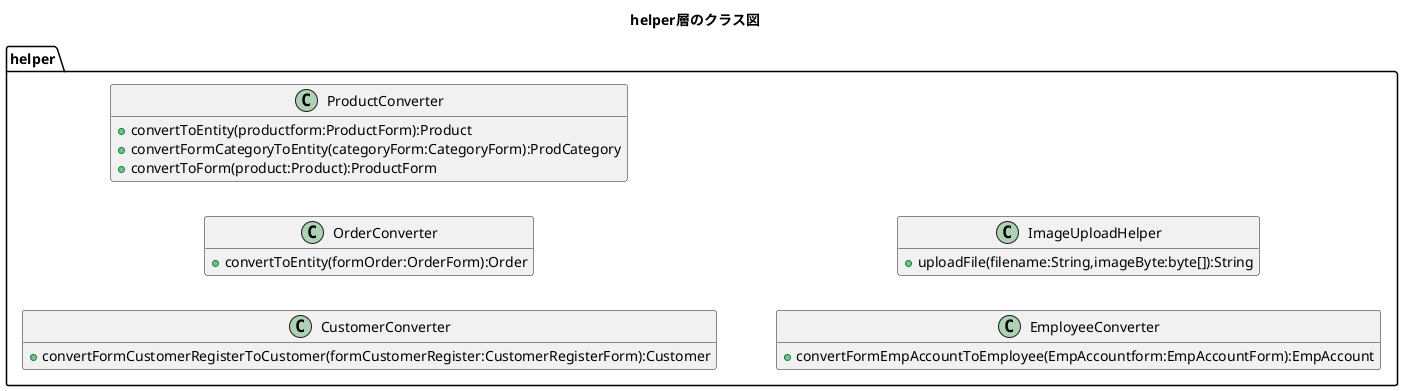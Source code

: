 @startuml
title helper層のクラス図
hide empty members
left to right direction

package helper{
    class CustomerConverter{
        +convertFormCustomerRegisterToCustomer(formCustomerRegister:CustomerRegisterForm):Customer
    }

    class OrderConverter{
        +convertToEntity(formOrder:OrderForm):Order
    }

    class ProductConverter{
        +convertToEntity(productform:ProductForm):Product
        +convertFormCategoryToEntity(categoryForm:CategoryForm):ProdCategory
        +convertToForm(product:Product):ProductForm
    }

    class EmployeeConverter{
        +convertFormEmpAccountToEmployee(EmpAccountform:EmpAccountForm):EmpAccount
    }
    
    class ImageUploadHelper{
    	+uploadFile(filename:String,imageByte:byte[]):String
    }
}
@enduml